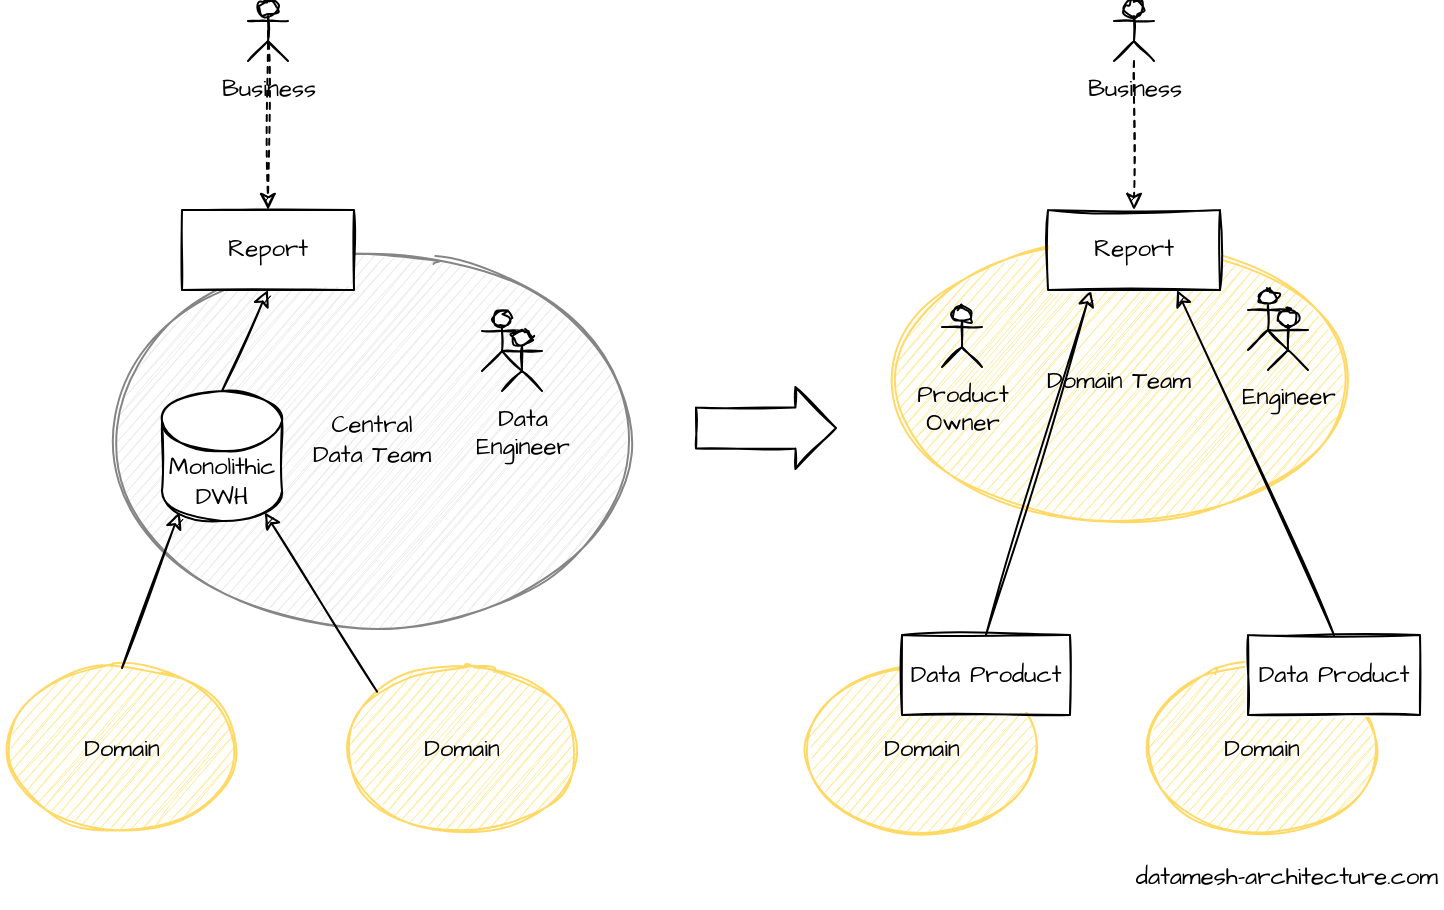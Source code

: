 <mxfile version="15.5.4" type="embed"><diagram id="27UEhvcbevQ5RNf_Fo5W" name="Status Quo"><mxGraphModel dx="1015" dy="423" grid="1" gridSize="10" guides="1" tooltips="1" connect="1" arrows="1" fold="1" page="1" pageScale="1" pageWidth="827" pageHeight="1169" math="0" shadow="0"><root><mxCell id="0"/><mxCell id="1" parent="0"/><mxCell id="95" value="Domain Team" style="ellipse;whiteSpace=wrap;html=1;verticalAlign=middle;sketch=1;fontFamily=Architects Daughter;fontSource=https%3A%2F%2Ffonts.googleapis.com%2Fcss%3Ffamily%3DArchitects%2BDaughter;strokeColor=#FFD966;fillColor=#FFEB99;" parent="1" vertex="1"><mxGeometry x="480" y="176.5" width="237" height="140" as="geometry"/></mxCell><mxCell id="24" value="Central &lt;br&gt;Data Team" style="ellipse;whiteSpace=wrap;html=1;sketch=1;fontFamily=Architects Daughter;fontSource=https%3A%2F%2Ffonts.googleapis.com%2Fcss%3Ffamily%3DArchitects%2BDaughter;fillColor=#EBEBEB;strokeColor=#858585;" parent="1" vertex="1"><mxGeometry x="90" y="186" width="270" height="180" as="geometry"/></mxCell><mxCell id="41" value="" style="shape=singleArrow;whiteSpace=wrap;html=1;arrowWidth=0.5;arrowSize=0.29;sketch=1;fontFamily=Architects Daughter;fontSource=https%3A%2F%2Ffonts.googleapis.com%2Fcss%3Ffamily%3DArchitects%2BDaughter;" parent="1" vertex="1"><mxGeometry x="387" y="249.5" width="70" height="41" as="geometry"/></mxCell><mxCell id="57" value="" style="shape=umlActor;verticalLabelPosition=bottom;verticalAlign=top;html=1;outlineConnect=0;sketch=1;fontFamily=Architects Daughter;fontSource=https%3A%2F%2Ffonts.googleapis.com%2Fcss%3Ffamily%3DArchitects%2BDaughter;" parent="1" vertex="1"><mxGeometry x="280" y="211.5" width="20" height="30" as="geometry"/></mxCell><mxCell id="58" value="Data &lt;br&gt;Engineer" style="shape=umlActor;verticalLabelPosition=bottom;verticalAlign=top;html=1;outlineConnect=0;sketch=1;fontFamily=Architects Daughter;fontSource=https%3A%2F%2Ffonts.googleapis.com%2Fcss%3Ffamily%3DArchitects%2BDaughter;" parent="1" vertex="1"><mxGeometry x="290" y="221.5" width="20" height="30" as="geometry"/></mxCell><mxCell id="64" value="" style="rounded=0;orthogonalLoop=1;jettySize=auto;html=1;exitX=0.5;exitY=0;exitDx=0;exitDy=0;exitPerimeter=0;entryX=0.5;entryY=1;entryDx=0;entryDy=0;sketch=1;fontFamily=Architects Daughter;fontSource=https%3A%2F%2Ffonts.googleapis.com%2Fcss%3Ffamily%3DArchitects%2BDaughter;" parent="1" source="63" target="61" edge="1"><mxGeometry relative="1" as="geometry"/></mxCell><mxCell id="61" value="Report" style="rounded=0;whiteSpace=wrap;html=1;sketch=1;fontFamily=Architects Daughter;fontSource=https%3A%2F%2Ffonts.googleapis.com%2Fcss%3Ffamily%3DArchitects%2BDaughter;" parent="1" vertex="1"><mxGeometry x="130" y="161" width="86" height="40" as="geometry"/></mxCell><mxCell id="62" value="" style="endArrow=classic;html=1;rounded=0;dashed=1;exitX=0.5;exitY=0.5;exitDx=0;exitDy=0;exitPerimeter=0;sketch=1;fontFamily=Architects Daughter;fontSource=https%3A%2F%2Ffonts.googleapis.com%2Fcss%3Ffamily%3DArchitects%2BDaughter;" parent="1" source="77" target="61" edge="1"><mxGeometry width="50" height="50" relative="1" as="geometry"><mxPoint x="300" y="131.5" as="sourcePoint"/><mxPoint x="350" y="81.5" as="targetPoint"/></mxGeometry></mxCell><mxCell id="63" value="Monolithic DWH" style="shape=cylinder3;whiteSpace=wrap;html=1;boundedLbl=1;backgroundOutline=1;size=15;sketch=1;fontFamily=Architects Daughter;fontSource=https%3A%2F%2Ffonts.googleapis.com%2Fcss%3Ffamily%3DArchitects%2BDaughter;" parent="1" vertex="1"><mxGeometry x="120" y="251.5" width="60" height="65" as="geometry"/></mxCell><mxCell id="77" value="Business" style="shape=umlActor;verticalLabelPosition=bottom;verticalAlign=top;html=1;outlineConnect=0;sketch=1;fontFamily=Architects Daughter;fontSource=https%3A%2F%2Ffonts.googleapis.com%2Fcss%3Ffamily%3DArchitects%2BDaughter;" parent="1" vertex="1"><mxGeometry x="163" y="56.5" width="20" height="30" as="geometry"/></mxCell><mxCell id="82" value="" style="shape=umlActor;verticalLabelPosition=bottom;verticalAlign=top;html=1;outlineConnect=0;sketch=1;fontFamily=Architects Daughter;fontSource=https%3A%2F%2Ffonts.googleapis.com%2Fcss%3Ffamily%3DArchitects%2BDaughter;" parent="1" vertex="1"><mxGeometry x="663" y="201" width="20" height="30" as="geometry"/></mxCell><mxCell id="83" value="Engineer" style="shape=umlActor;verticalLabelPosition=bottom;verticalAlign=top;html=1;outlineConnect=0;sketch=1;fontFamily=Architects Daughter;fontSource=https%3A%2F%2Ffonts.googleapis.com%2Fcss%3Ffamily%3DArchitects%2BDaughter;" parent="1" vertex="1"><mxGeometry x="673" y="211" width="20" height="30" as="geometry"/></mxCell><mxCell id="85" value="Domain" style="ellipse;whiteSpace=wrap;html=1;sketch=1;fontFamily=Architects Daughter;fontSource=https%3A%2F%2Ffonts.googleapis.com%2Fcss%3Ffamily%3DArchitects%2BDaughter;strokeColor=#FFD966;fillColor=#FFEB99;" parent="1" vertex="1"><mxGeometry x="440" y="390" width="120" height="81" as="geometry"/></mxCell><mxCell id="86" value="Domain" style="ellipse;whiteSpace=wrap;html=1;sketch=1;fontFamily=Architects Daughter;fontSource=https%3A%2F%2Ffonts.googleapis.com%2Fcss%3Ffamily%3DArchitects%2BDaughter;strokeColor=#FFD966;fillColor=#FFEB99;" parent="1" vertex="1"><mxGeometry x="610" y="390" width="120" height="81" as="geometry"/></mxCell><mxCell id="87" value="Data Product" style="rounded=0;whiteSpace=wrap;html=1;sketch=1;fontFamily=Architects Daughter;fontSource=https%3A%2F%2Ffonts.googleapis.com%2Fcss%3Ffamily%3DArchitects%2BDaughter;" parent="1" vertex="1"><mxGeometry x="490" y="373.5" width="84" height="40" as="geometry"/></mxCell><mxCell id="88" value="Data Product" style="rounded=0;whiteSpace=wrap;html=1;sketch=1;fontFamily=Architects Daughter;fontSource=https%3A%2F%2Ffonts.googleapis.com%2Fcss%3Ffamily%3DArchitects%2BDaughter;" parent="1" vertex="1"><mxGeometry x="663" y="373.5" width="86" height="40" as="geometry"/></mxCell><mxCell id="89" value="" style="endArrow=classic;html=1;rounded=0;entryX=0.25;entryY=1;entryDx=0;entryDy=0;exitX=0.5;exitY=0;exitDx=0;exitDy=0;sketch=1;fontFamily=Architects Daughter;fontSource=https%3A%2F%2Ffonts.googleapis.com%2Fcss%3Ffamily%3DArchitects%2BDaughter;" parent="1" source="87" target="84" edge="1"><mxGeometry width="50" height="50" relative="1" as="geometry"><mxPoint x="354" y="290" as="sourcePoint"/><mxPoint x="404" y="240" as="targetPoint"/></mxGeometry></mxCell><mxCell id="90" value="" style="endArrow=classic;html=1;rounded=0;entryX=0.75;entryY=1;entryDx=0;entryDy=0;exitX=0.5;exitY=0;exitDx=0;exitDy=0;sketch=1;fontFamily=Architects Daughter;fontSource=https%3A%2F%2Ffonts.googleapis.com%2Fcss%3Ffamily%3DArchitects%2BDaughter;" parent="1" source="88" target="84" edge="1"><mxGeometry width="50" height="50" relative="1" as="geometry"><mxPoint x="469" y="320" as="sourcePoint"/><mxPoint x="506.5" y="200" as="targetPoint"/></mxGeometry></mxCell><mxCell id="92" value="" style="endArrow=classic;html=1;rounded=0;dashed=1;entryX=0.5;entryY=0;entryDx=0;entryDy=0;sketch=1;fontFamily=Architects Daughter;fontSource=https%3A%2F%2Ffonts.googleapis.com%2Fcss%3Ffamily%3DArchitects%2BDaughter;" parent="1" source="94" target="84" edge="1"><mxGeometry width="50" height="50" relative="1" as="geometry"><mxPoint x="439" y="186.5" as="sourcePoint"/><mxPoint x="-112.685" y="291" as="targetPoint"/></mxGeometry></mxCell><mxCell id="94" value="Business" style="shape=umlActor;verticalLabelPosition=bottom;verticalAlign=top;html=1;outlineConnect=0;sketch=1;fontFamily=Architects Daughter;fontSource=https%3A%2F%2Ffonts.googleapis.com%2Fcss%3Ffamily%3DArchitects%2BDaughter;" parent="1" vertex="1"><mxGeometry x="596" y="56.5" width="20" height="30" as="geometry"/></mxCell><mxCell id="84" value="Report" style="rounded=0;whiteSpace=wrap;html=1;sketch=1;fontFamily=Architects Daughter;fontSource=https%3A%2F%2Ffonts.googleapis.com%2Fcss%3Ffamily%3DArchitects%2BDaughter;" parent="1" vertex="1"><mxGeometry x="563" y="161" width="86" height="40" as="geometry"/></mxCell><mxCell id="96" value="Product &lt;br&gt;Owner" style="shape=umlActor;verticalLabelPosition=bottom;verticalAlign=top;html=1;outlineConnect=0;sketch=1;fontFamily=Architects Daughter;fontSource=https%3A%2F%2Ffonts.googleapis.com%2Fcss%3Ffamily%3DArchitects%2BDaughter;" parent="1" vertex="1"><mxGeometry x="510" y="209.5" width="20" height="30" as="geometry"/></mxCell><mxCell id="98" value="Domain" style="ellipse;whiteSpace=wrap;html=1;sketch=1;fontFamily=Architects Daughter;fontSource=https%3A%2F%2Ffonts.googleapis.com%2Fcss%3Ffamily%3DArchitects%2BDaughter;fillColor=#FFEB99;strokeColor=#FFD966;" parent="1" vertex="1"><mxGeometry x="40" y="390" width="120" height="81" as="geometry"/></mxCell><mxCell id="99" value="Domain" style="ellipse;whiteSpace=wrap;html=1;sketch=1;fontFamily=Architects Daughter;fontSource=https%3A%2F%2Ffonts.googleapis.com%2Fcss%3Ffamily%3DArchitects%2BDaughter;strokeColor=#FFD966;fillColor=#FFEB99;" parent="1" vertex="1"><mxGeometry x="210" y="390" width="120" height="81" as="geometry"/></mxCell><mxCell id="100" value="" style="rounded=0;orthogonalLoop=1;jettySize=auto;html=1;exitX=0.5;exitY=0;exitDx=0;exitDy=0;entryX=0.145;entryY=1;entryDx=0;entryDy=-4.35;entryPerimeter=0;sketch=1;fontFamily=Architects Daughter;fontSource=https%3A%2F%2Ffonts.googleapis.com%2Fcss%3Ffamily%3DArchitects%2BDaughter;" parent="1" source="98" target="63" edge="1"><mxGeometry relative="1" as="geometry"><mxPoint x="160" y="261.5" as="sourcePoint"/><mxPoint x="183" y="211" as="targetPoint"/></mxGeometry></mxCell><mxCell id="101" value="" style="rounded=0;orthogonalLoop=1;jettySize=auto;html=1;exitX=0;exitY=0;exitDx=0;exitDy=0;entryX=0.855;entryY=1;entryDx=0;entryDy=-4.35;entryPerimeter=0;sketch=1;fontFamily=Architects Daughter;fontSource=https%3A%2F%2Ffonts.googleapis.com%2Fcss%3Ffamily%3DArchitects%2BDaughter;" parent="1" source="99" target="63" edge="1"><mxGeometry relative="1" as="geometry"><mxPoint x="110" y="400" as="sourcePoint"/><mxPoint x="138.7" y="322.15" as="targetPoint"/></mxGeometry></mxCell><mxCell id="102" value="datamesh-architecture.com" style="text;html=1;strokeColor=none;fillColor=none;align=right;verticalAlign=middle;whiteSpace=wrap;rounded=0;sketch=1;fillStyle=hachure;fontFamily=Architects Daughter;fontSource=https%3A%2F%2Ffonts.googleapis.com%2Fcss%3Ffamily%3DArchitects%2BDaughter;fontSize=12;fontColor=#000000;" parent="1" vertex="1"><mxGeometry x="490" y="480" width="270" height="30" as="geometry"/></mxCell></root></mxGraphModel></diagram></mxfile>